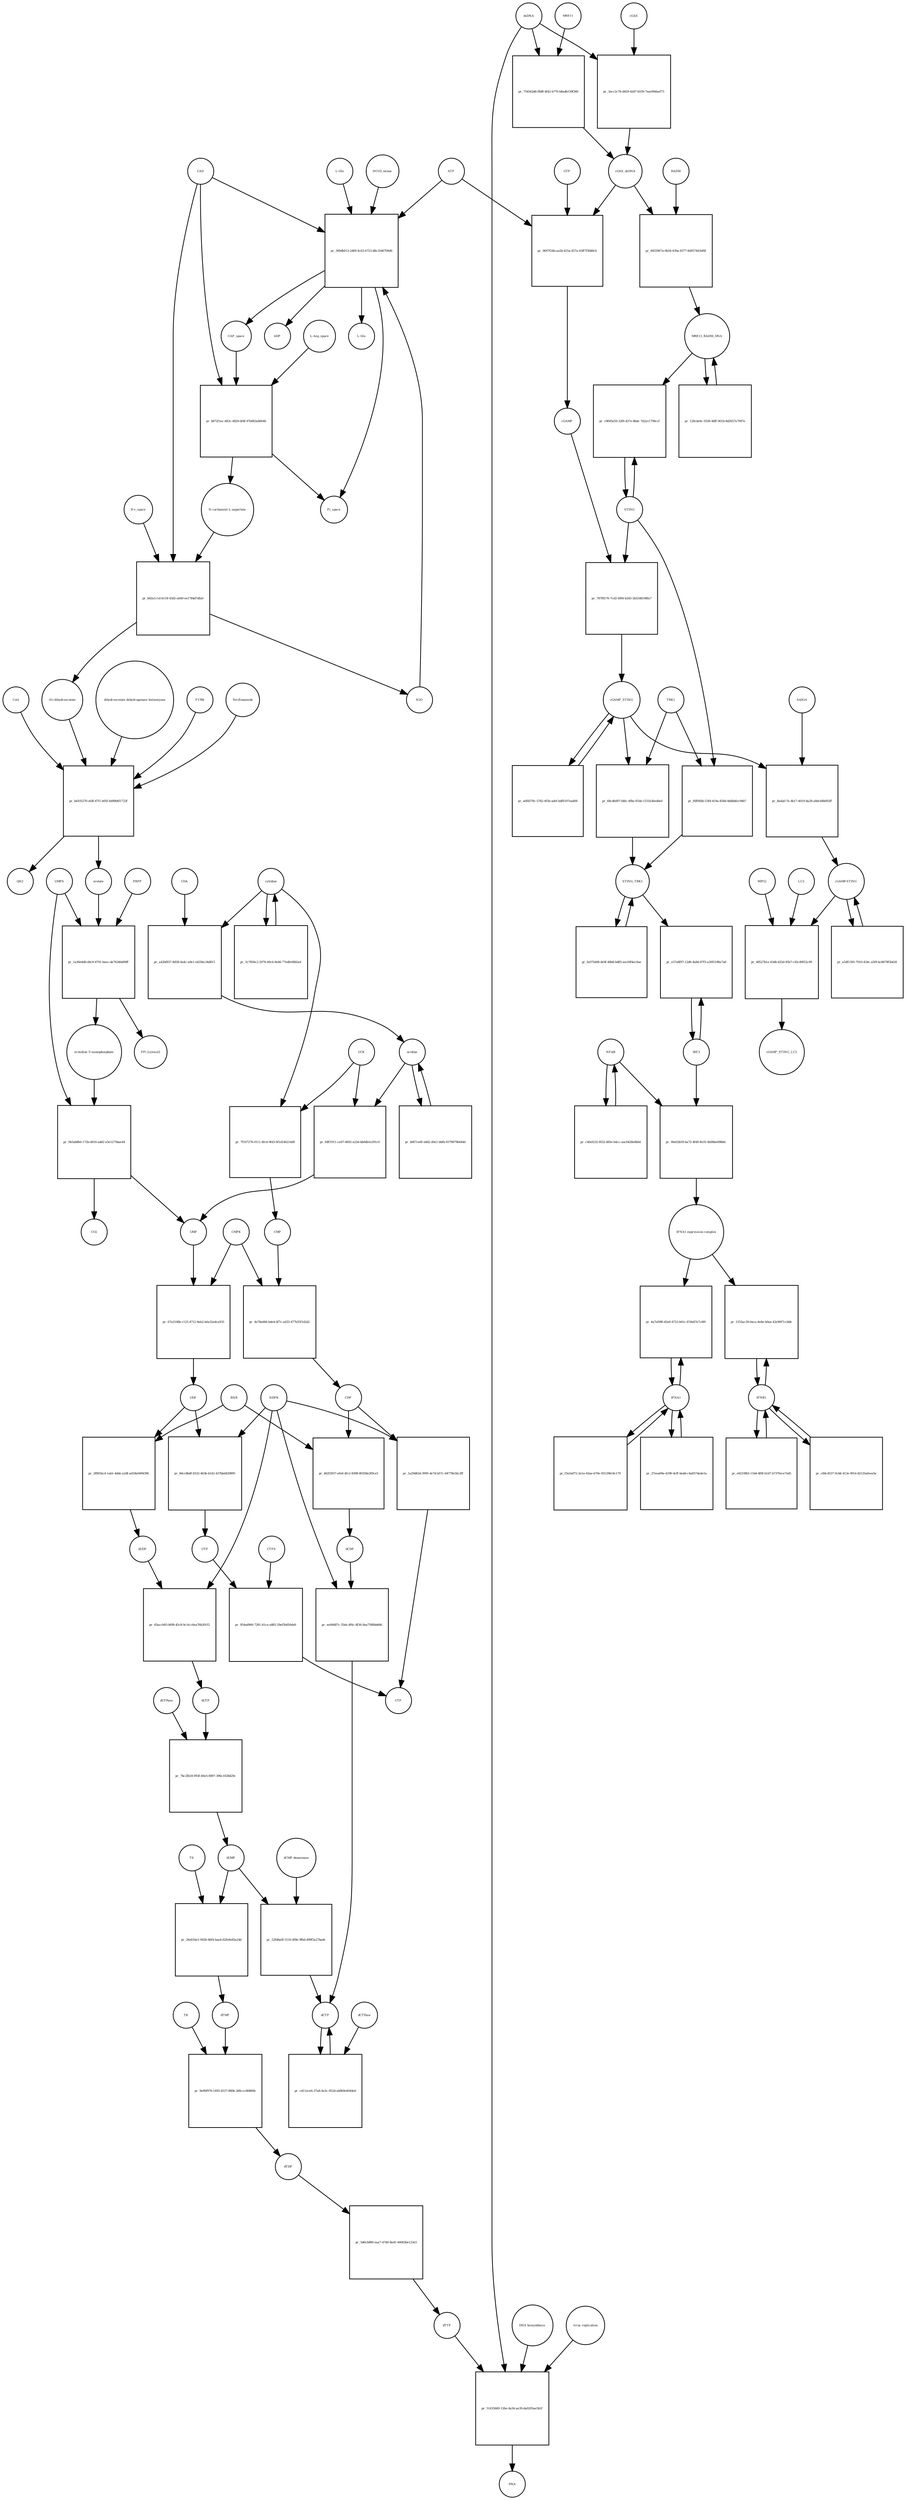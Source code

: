 strict digraph  {
"L-Gln" [annotation="", bipartite=0, cls="simple chemical", fontsize=4, label="L-Gln", shape=circle];
"pr_389db013-2d69-4c63-b723-d8c3346709d6" [annotation="", bipartite=1, cls=process, fontsize=4, label="pr_389db013-2d69-4c63-b723-d8c3346709d6", shape=square];
CAP_space [annotation="", bipartite=0, cls="simple chemical", fontsize=4, label=CAP_space, shape=circle];
CAD [annotation="", bipartite=0, cls=macromolecule, fontsize=4, label=CAD, shape=circle];
HCO3_minus [annotation="", bipartite=0, cls="simple chemical", fontsize=4, label=HCO3_minus, shape=circle];
H2O [annotation="", bipartite=0, cls="simple chemical", fontsize=4, label=H2O, shape=circle];
ATP [annotation="", bipartite=0, cls="simple chemical", fontsize=4, label=ATP, shape=circle];
"L-Glu" [annotation="", bipartite=0, cls="simple chemical", fontsize=4, label="L-Glu", shape=circle];
ADP [annotation="", bipartite=0, cls="simple chemical", fontsize=4, label=ADP, shape=circle];
Pi_space [annotation="", bipartite=0, cls="simple chemical", fontsize=4, label=Pi_space, shape=circle];
cytidine [annotation="", bipartite=0, cls="simple chemical", fontsize=4, label=cytidine, shape=circle];
"pr_a42bf837-8d58-4a4c-a9e1-e635bc34d815" [annotation="", bipartite=1, cls=process, fontsize=4, label="pr_a42bf837-8d58-4a4c-a9e1-e635bc34d815", shape=square];
uridine [annotation="", bipartite=0, cls="simple chemical", fontsize=4, label=uridine, shape=circle];
CDA [annotation="", bipartite=0, cls=macromolecule, fontsize=4, label=CDA, shape=circle];
"pr_fdff1911-ce67-4692-a22d-bb0db1e291c0" [annotation="", bipartite=1, cls=process, fontsize=4, label="pr_fdff1911-ce67-4692-a22d-bb0db1e291c0", shape=square];
UMP [annotation="", bipartite=0, cls="simple chemical", fontsize=4, label=UMP, shape=circle];
UCK [annotation="", bipartite=0, cls=macromolecule, fontsize=4, label=UCK, shape=circle];
"pr_7f167276-0111-4fcd-9fd3-6f1d146214d9" [annotation="", bipartite=1, cls=process, fontsize=4, label="pr_7f167276-0111-4fcd-9fd3-6f1d146214d9", shape=square];
CMP [annotation="", bipartite=0, cls="simple chemical", fontsize=4, label=CMP, shape=circle];
"pr_b067ce6f-a8d2-49a1-bbfb-9379879b444d" [annotation="", bipartite=1, cls=process, fontsize=4, label="pr_b067ce6f-a8d2-49a1-bbfb-9379879b444d", shape=square];
"pr_3c7856c2-2076-40c6-9e46-77edfe08b5a4" [annotation="", bipartite=1, cls=process, fontsize=4, label="pr_3c7856c2-2076-40c6-9e46-77edfe08b5a4", shape=square];
"pr_67e2106b-c125-4712-8eb2-b6a32edca933" [annotation="", bipartite=1, cls=process, fontsize=4, label="pr_67e2106b-c125-4712-8eb2-b6a32edca933", shape=square];
UDP [annotation="", bipartite=0, cls="simple chemical", fontsize=4, label=UDP, shape=circle];
CMPK [annotation="", bipartite=0, cls=macromolecule, fontsize=4, label=CMPK, shape=circle];
"pr_4e78e666-bde4-4f7c-ad33-477b55f1d2d2" [annotation="", bipartite=1, cls=process, fontsize=4, label="pr_4e78e666-bde4-4f7c-ad33-477b55f1d2d2", shape=square];
CDP [annotation="", bipartite=0, cls="simple chemical", fontsize=4, label=CDP, shape=circle];
"pr_9dcc8bdf-8332-463b-b142-437bbd429895" [annotation="", bipartite=1, cls=process, fontsize=4, label="pr_9dcc8bdf-8332-463b-b142-437bbd429895", shape=square];
UTP [annotation="", bipartite=0, cls="simple chemical", fontsize=4, label=UTP, shape=circle];
NDPK [annotation="", bipartite=0, cls=macromolecule, fontsize=4, label=NDPK, shape=circle];
"pr_1a29d62d-3995-4e7d-b57c-64778e56c2ff" [annotation="", bipartite=1, cls=process, fontsize=4, label="pr_1a29d62d-3995-4e7d-b57c-64778e56c2ff", shape=square];
CTP [annotation="", bipartite=0, cls="simple chemical", fontsize=4, label=CTP, shape=circle];
"pr_954ad966-7281-41ca-a883-29ef5b050da9" [annotation="", bipartite=1, cls=process, fontsize=4, label="pr_954ad966-7281-41ca-a883-29ef5b050da9", shape=square];
CTPS [annotation="", bipartite=0, cls=macromolecule, fontsize=4, label=CTPS, shape=circle];
"pr_2f891bc4-1ab1-4dde-a2df-ad18a0494396" [annotation="", bipartite=1, cls=process, fontsize=4, label="pr_2f891bc4-1ab1-4dde-a2df-ad18a0494396", shape=square];
dUDP [annotation="", bipartite=0, cls="simple chemical", fontsize=4, label=dUDP, shape=circle];
RNR [annotation="", bipartite=0, cls=macromolecule, fontsize=4, label=RNR, shape=circle];
"pr_65accb93-bf08-45c8-9c1d-c6ea76b301f2" [annotation="", bipartite=1, cls=process, fontsize=4, label="pr_65accb93-bf08-45c8-9c1d-c6ea76b301f2", shape=square];
dUTP [annotation="", bipartite=0, cls="simple chemical", fontsize=4, label=dUTP, shape=circle];
dCDP [annotation="", bipartite=0, cls="simple chemical", fontsize=4, label=dCDP, shape=circle];
"pr_ae06487c-35da-4f6c-8f36-9aa7580bb666" [annotation="", bipartite=1, cls=process, fontsize=4, label="pr_ae06487c-35da-4f6c-8f36-9aa7580bb666", shape=square];
dCTP [annotation="", bipartite=0, cls="simple chemical", fontsize=4, label=dCTP, shape=circle];
"pr_462f2937-efe6-4fc2-8398-80358e2f9ca5" [annotation="", bipartite=1, cls=process, fontsize=4, label="pr_462f2937-efe6-4fc2-8398-80358e2f9ca5", shape=square];
"pr_7bc2fb18-993f-40e5-8097-396c1828d29c" [annotation="", bipartite=1, cls=process, fontsize=4, label="pr_7bc2fb18-993f-40e5-8097-396c1828d29c", shape=square];
dUMP [annotation="", bipartite=0, cls="simple chemical", fontsize=4, label=dUMP, shape=circle];
dUTPase [annotation="", bipartite=0, cls=macromolecule, fontsize=4, label=dUTPase, shape=circle];
"pr_cd11ece6-37a8-4e3c-952d-ab9b9e4044e6" [annotation="", bipartite=1, cls=process, fontsize=4, label="pr_cd11ece6-37a8-4e3c-952d-ab9b9e4044e6", shape=square];
dCTPase [annotation="", bipartite=0, cls=macromolecule, fontsize=4, label=dCTPase, shape=circle];
"pr_52fd6a0f-5116-4f8e-9fbd-d99f2a27bade" [annotation="", bipartite=1, cls=process, fontsize=4, label="pr_52fd6a0f-5116-4f8e-9fbd-d99f2a27bade", shape=square];
"dCMP deaminase" [annotation="", bipartite=0, cls=macromolecule, fontsize=4, label="dCMP deaminase", shape=circle];
"pr_26e616e1-002b-46f4-baa4-d2fe8e83a24d" [annotation="", bipartite=1, cls=process, fontsize=4, label="pr_26e616e1-002b-46f4-baa4-d2fe8e83a24d", shape=square];
dTMP [annotation="", bipartite=0, cls="simple chemical", fontsize=4, label=dTMP, shape=circle];
TS [annotation="", bipartite=0, cls=macromolecule, fontsize=4, label=TS, shape=circle];
"pr_9e90f976-1493-4537-880b-266ccc86880b" [annotation="", bipartite=1, cls=process, fontsize=4, label="pr_9e90f976-1493-4537-880b-266ccc86880b", shape=square];
dTDP [annotation="", bipartite=0, cls="simple chemical", fontsize=4, label=dTDP, shape=circle];
TK [annotation="", bipartite=0, cls=macromolecule, fontsize=4, label=TK, shape=circle];
"pr_5d6cb880-eaa7-47d0-8ed1-44065be123e5" [annotation="", bipartite=1, cls=process, fontsize=4, label="pr_5d6cb880-eaa7-47d0-8ed1-44065be123e5", shape=square];
dTTP [annotation="", bipartite=0, cls="simple chemical", fontsize=4, label=dTTP, shape=circle];
dsDNA [annotation="", bipartite=0, cls="simple chemical", fontsize=4, label=dsDNA, shape=circle];
"pr_3ecc2c76-d459-42d7-b559-7eae90daef73" [annotation="", bipartite=1, cls=process, fontsize=4, label="pr_3ecc2c76-d459-42d7-b559-7eae90daef73", shape=square];
cGAS [annotation="", bipartite=0, cls=macromolecule, fontsize=4, label=cGAS, shape=circle];
cGAS_dsDNA [annotation="", bipartite=0, cls=complex, fontsize=4, label=cGAS_dsDNA, shape=circle];
"pr_0697f24b-aa2b-425a-857a-43ff7f3680cb" [annotation="", bipartite=1, cls=process, fontsize=4, label="pr_0697f24b-aa2b-425a-857a-43ff7f3680cb", shape=square];
GTP [annotation="", bipartite=0, cls="simple chemical", fontsize=4, label=GTP, shape=circle];
cGAMP [annotation="", bipartite=0, cls="simple chemical", fontsize=4, label=cGAMP, shape=circle];
"pr_787f8176-7cd2-49f4-b245-2b3248198fa7" [annotation="", bipartite=1, cls=process, fontsize=4, label="pr_787f8176-7cd2-49f4-b245-2b3248198fa7", shape=square];
STING [annotation="", bipartite=0, cls="macromolecule multimer", fontsize=4, label=STING, shape=circle];
cGAMP_STING [annotation="", bipartite=0, cls=complex, fontsize=4, label=cGAMP_STING, shape=circle];
TBK1 [annotation="", bipartite=0, cls=macromolecule, fontsize=4, label=TBK1, shape=circle];
"pr_68cd6d97-fd6c-4f8e-81bb-1531b36ed6e0" [annotation="", bipartite=1, cls=process, fontsize=4, label="pr_68cd6d97-fd6c-4f8e-81bb-1531b36ed6e0", shape=square];
STING_TBK1 [annotation="", bipartite=0, cls=complex, fontsize=4, label=STING_TBK1, shape=circle];
"pr_a0f8378c-5782-4f5b-adef-bdf6197ead08" [annotation="", bipartite=1, cls=process, fontsize=4, label="pr_a0f8378c-5782-4f5b-adef-bdf6197ead08", shape=square];
"pr_fa075d48-de9f-48b8-bd85-aecfdf4ec0ae" [annotation="", bipartite=1, cls=process, fontsize=4, label="pr_fa075d48-de9f-48b8-bd85-aecfdf4ec0ae", shape=square];
"NF-kB" [annotation="", bipartite=0, cls=complex, fontsize=4, label="NF-kB", shape=circle];
"pr_c4fa0232-f632-485e-b4cc-aac6428e8b0d" [annotation="", bipartite=1, cls=process, fontsize=4, label="pr_c4fa0232-f632-485e-b4cc-aac6428e8b0d", shape=square];
IFNA1 [annotation="", bipartite=0, cls="nucleic acid feature", fontsize=4, label=IFNA1, shape=circle];
"pr_27eea69e-4196-4cff-bedd-c4a0574a4e1a" [annotation="", bipartite=1, cls=process, fontsize=4, label="pr_27eea69e-4196-4cff-bedd-c4a0574a4e1a", shape=square];
IFNB1 [annotation="", bipartite=0, cls="nucleic acid feature", fontsize=4, label=IFNB1, shape=circle];
"pr_c84c4537-0cb6-413e-9f1d-d2125afeea5e" [annotation="", bipartite=1, cls=process, fontsize=4, label="pr_c84c4537-0cb6-413e-9f1d-d2125afeea5e", shape=square];
"pr_f3a5a072-2e1a-43ae-b70e-931290c8c170" [annotation="", bipartite=1, cls=process, fontsize=4, label="pr_f3a5a072-2e1a-43ae-b70e-931290c8c170", shape=square];
"pr_e6210fb5-11b4-4f6f-b1d7-b737fece7ed5" [annotation="", bipartite=1, cls=process, fontsize=4, label="pr_e6210fb5-11b4-4f6f-b1d7-b737fece7ed5", shape=square];
"pr_1555ac39-0aca-4e8e-b0ae-42e90f7ccbbb" [annotation="", bipartite=1, cls=process, fontsize=4, label="pr_1555ac39-0aca-4e8e-b0ae-42e90f7ccbbb", shape=square];
"IFNA1 expression complex" [annotation="", bipartite=0, cls=complex, fontsize=4, label="IFNA1 expression complex", shape=circle];
"cGAMP-STING" [annotation="", bipartite=0, cls=complex, fontsize=4, label="cGAMP-STING", shape=circle];
"pr_a5df1305-7910-434c-a5f9-bc8679f5b626" [annotation="", bipartite=1, cls=process, fontsize=4, label="pr_a5df1305-7910-434c-a5f9-bc8679f5b626", shape=square];
"pr_754562d6-f8d8-4f42-b770-b8adb159f360" [annotation="", bipartite=1, cls=process, fontsize=4, label="pr_754562d6-f8d8-4f42-b770-b8adb159f360", shape=square];
MRE11 [annotation="", bipartite=0, cls="macromolecule multimer", fontsize=4, label=MRE11, shape=circle];
RAD50 [annotation="", bipartite=0, cls="macromolecule multimer", fontsize=4, label=RAD50, shape=circle];
"pr_8455967a-0b34-439a-8377-8d957441bf6f" [annotation="", bipartite=1, cls=process, fontsize=4, label="pr_8455967a-0b34-439a-8377-8d957441bf6f", shape=square];
MRE11_RAD50_DNA [annotation="", bipartite=0, cls=complex, fontsize=4, label=MRE11_RAD50_DNA, shape=circle];
IRF3 [annotation="", bipartite=0, cls="macromolecule multimer", fontsize=4, label=IRF3, shape=circle];
"pr_e57a8f97-12d6-4a8d-87f3-a30f5198a7a8" [annotation="", bipartite=1, cls=process, fontsize=4, label="pr_e57a8f97-12d6-4a8d-87f3-a30f5198a7a8", shape=square];
"pr_8adafc7e-4b17-4019-8a28-a8dcb8b092ff" [annotation="", bipartite=1, cls=process, fontsize=4, label="pr_8adafc7e-4b17-4019-8a28-a8dcb8b092ff", shape=square];
SAR1A [annotation="", bipartite=0, cls=macromolecule, fontsize=4, label=SAR1A, shape=circle];
"pr_48527b1a-43db-425d-95b7-c92c80f52c99" [annotation="", bipartite=1, cls=process, fontsize=4, label="pr_48527b1a-43db-425d-95b7-c92c80f52c99", shape=square];
LC3 [annotation="", bipartite=0, cls=macromolecule, fontsize=4, label=LC3, shape=circle];
cGAMP_STING_LC3 [annotation="", bipartite=0, cls=complex, fontsize=4, label=cGAMP_STING_LC3, shape=circle];
WIPI2 [annotation="", bipartite=0, cls=macromolecule, fontsize=4, label=WIPI2, shape=circle];
"pr_c9695e59-32f6-437e-8bdc-7d2a11798ccf" [annotation="", bipartite=1, cls=process, fontsize=4, label="pr_c9695e59-32f6-437e-8bdc-7d2a11798ccf", shape=square];
"pr_f6ff6fdb-53f4-419a-858d-8ddbbfec94b7" [annotation="", bipartite=1, cls=process, fontsize=4, label="pr_f6ff6fdb-53f4-419a-858d-8ddbbfec94b7", shape=square];
"pr_128cde9c-9336-48ff-901b-8d2657a7997e" [annotation="", bipartite=1, cls=process, fontsize=4, label="pr_128cde9c-9336-48ff-901b-8d2657a7997e", shape=square];
"pr_b872f1ec-483c-4829-bf4f-97b683a9d04b" [annotation="", bipartite=1, cls=process, fontsize=4, label="pr_b872f1ec-483c-4829-bf4f-97b683a9d04b", shape=square];
"N-carbamoyl-L-aspartate" [annotation="", bipartite=0, cls="simple chemical", fontsize=4, label="N-carbamoyl-L-aspartate", shape=circle];
"L-Asp_space" [annotation="", bipartite=0, cls="simple chemical", fontsize=4, label="L-Asp_space", shape=circle];
"pr_b62a1c1d-b118-43d2-a640-ee1784d7dfa0" [annotation="", bipartite=1, cls=process, fontsize=4, label="pr_b62a1c1d-b118-43d2-a640-ee1784d7dfa0", shape=square];
"(S)-dihydroorotate" [annotation="", bipartite=0, cls="simple chemical", fontsize=4, label="(S)-dihydroorotate", shape=circle];
"H+_space" [annotation="", bipartite=0, cls="simple chemical", fontsize=4, label="H+_space", shape=circle];
"pr_bd105270-efdf-47f1-b05f-6d99b6f1723f" [annotation="", bipartite=1, cls=process, fontsize=4, label="pr_bd105270-efdf-47f1-b05f-6d99b6f1723f", shape=square];
orotate [annotation="", bipartite=0, cls="simple chemical", fontsize=4, label=orotate, shape=circle];
"dihydroorotate dehydrogenase holoenzyme" [annotation="", bipartite=0, cls="simple chemical", fontsize=4, label="dihydroorotate dehydrogenase holoenzyme", shape=circle];
P1788 [annotation="", bipartite=0, cls="simple chemical", fontsize=4, label=P1788, shape=circle];
Teriflunomide [annotation="", bipartite=0, cls="simple chemical", fontsize=4, label=Teriflunomide, shape=circle];
CoQ [annotation="", bipartite=0, cls="simple chemical", fontsize=4, label=CoQ, shape=circle];
QH2 [annotation="", bipartite=0, cls="simple chemical", fontsize=4, label=QH2, shape=circle];
"pr_1a36e4d6-d4c9-4791-beec-de76246d09ff" [annotation="", bipartite=1, cls=process, fontsize=4, label="pr_1a36e4d6-d4c9-4791-beec-de76246d09ff", shape=square];
"orotidine 5'-monophosphate" [annotation="", bipartite=0, cls="simple chemical", fontsize=4, label="orotidine 5'-monophosphate", shape=circle];
UMPS [annotation="", bipartite=0, cls="macromolecule multimer", fontsize=4, label=UMPS, shape=circle];
PRPP [annotation="", bipartite=0, cls="simple chemical", fontsize=4, label=PRPP, shape=circle];
"PPi [cytosol]" [annotation="", bipartite=0, cls="simple chemical", fontsize=4, label="PPi [cytosol]", shape=circle];
"pr_0b5ab8b0-172b-4816-add2-a5e1275bae44" [annotation="", bipartite=1, cls=process, fontsize=4, label="pr_0b5ab8b0-172b-4816-add2-a5e1275bae44", shape=square];
CO2 [annotation="", bipartite=0, cls="simple chemical", fontsize=4, label=CO2, shape=circle];
"pr_51435649-126e-4a34-ae39-da0205ae5b1f" [annotation="", bipartite=1, cls=process, fontsize=4, label="pr_51435649-126e-4a34-ae39-da0205ae5b1f", shape=square];
DNA [annotation="", bipartite=0, cls="nucleic acid feature", fontsize=4, label=DNA, shape=circle];
"DNA biosynthesis" [annotation="urn_miriam_obo.go_GO%3A0071897", bipartite=0, cls=phenotype, fontsize=4, label="DNA biosynthesis", shape=circle];
"virus replication" [annotation="", bipartite=0, cls=phenotype, fontsize=4, label="virus replication", shape=circle];
"pr_4a7ef98f-d5e0-4723-b01c-87da87e7c6f6" [annotation="", bipartite=1, cls=process, fontsize=4, label="pr_4a7ef98f-d5e0-4723-b01c-87da87e7c6f6", shape=square];
"pr_00a02b59-ba72-4f49-8e35-4b96be008bfc" [annotation="", bipartite=1, cls=process, fontsize=4, label="pr_00a02b59-ba72-4f49-8e35-4b96be008bfc", shape=square];
"L-Gln" -> "pr_389db013-2d69-4c63-b723-d8c3346709d6"  [annotation="", interaction_type=consumption];
"pr_389db013-2d69-4c63-b723-d8c3346709d6" -> CAP_space  [annotation="", interaction_type=production];
"pr_389db013-2d69-4c63-b723-d8c3346709d6" -> "L-Glu"  [annotation="", interaction_type=production];
"pr_389db013-2d69-4c63-b723-d8c3346709d6" -> ADP  [annotation="", interaction_type=production];
"pr_389db013-2d69-4c63-b723-d8c3346709d6" -> Pi_space  [annotation="", interaction_type=production];
CAP_space -> "pr_b872f1ec-483c-4829-bf4f-97b683a9d04b"  [annotation="", interaction_type=consumption];
CAD -> "pr_389db013-2d69-4c63-b723-d8c3346709d6"  [annotation=urn_miriam_reactome_REACT_1698, interaction_type=catalysis];
CAD -> "pr_b872f1ec-483c-4829-bf4f-97b683a9d04b"  [annotation=urn_miriam_reactome_REACT_1698, interaction_type=catalysis];
CAD -> "pr_b62a1c1d-b118-43d2-a640-ee1784d7dfa0"  [annotation=urn_miriam_reactome_REACT_1698, interaction_type=catalysis];
HCO3_minus -> "pr_389db013-2d69-4c63-b723-d8c3346709d6"  [annotation="", interaction_type=consumption];
H2O -> "pr_389db013-2d69-4c63-b723-d8c3346709d6"  [annotation="", interaction_type=consumption];
ATP -> "pr_389db013-2d69-4c63-b723-d8c3346709d6"  [annotation="", interaction_type=consumption];
ATP -> "pr_0697f24b-aa2b-425a-857a-43ff7f3680cb"  [annotation="", interaction_type=consumption];
cytidine -> "pr_a42bf837-8d58-4a4c-a9e1-e635bc34d815"  [annotation="", interaction_type=consumption];
cytidine -> "pr_7f167276-0111-4fcd-9fd3-6f1d146214d9"  [annotation="", interaction_type=consumption];
cytidine -> "pr_3c7856c2-2076-40c6-9e46-77edfe08b5a4"  [annotation="", interaction_type=consumption];
"pr_a42bf837-8d58-4a4c-a9e1-e635bc34d815" -> uridine  [annotation="", interaction_type=production];
uridine -> "pr_fdff1911-ce67-4692-a22d-bb0db1e291c0"  [annotation="", interaction_type=consumption];
uridine -> "pr_b067ce6f-a8d2-49a1-bbfb-9379879b444d"  [annotation="", interaction_type=consumption];
CDA -> "pr_a42bf837-8d58-4a4c-a9e1-e635bc34d815"  [annotation="", interaction_type=catalysis];
"pr_fdff1911-ce67-4692-a22d-bb0db1e291c0" -> UMP  [annotation="", interaction_type=production];
UMP -> "pr_67e2106b-c125-4712-8eb2-b6a32edca933"  [annotation="", interaction_type=consumption];
UCK -> "pr_fdff1911-ce67-4692-a22d-bb0db1e291c0"  [annotation="", interaction_type=catalysis];
UCK -> "pr_7f167276-0111-4fcd-9fd3-6f1d146214d9"  [annotation="", interaction_type=catalysis];
"pr_7f167276-0111-4fcd-9fd3-6f1d146214d9" -> CMP  [annotation="", interaction_type=production];
CMP -> "pr_4e78e666-bde4-4f7c-ad33-477b55f1d2d2"  [annotation="", interaction_type=consumption];
"pr_b067ce6f-a8d2-49a1-bbfb-9379879b444d" -> uridine  [annotation="", interaction_type=production];
"pr_3c7856c2-2076-40c6-9e46-77edfe08b5a4" -> cytidine  [annotation="", interaction_type=production];
"pr_67e2106b-c125-4712-8eb2-b6a32edca933" -> UDP  [annotation="", interaction_type=production];
UDP -> "pr_9dcc8bdf-8332-463b-b142-437bbd429895"  [annotation="", interaction_type=consumption];
UDP -> "pr_2f891bc4-1ab1-4dde-a2df-ad18a0494396"  [annotation="", interaction_type=consumption];
CMPK -> "pr_67e2106b-c125-4712-8eb2-b6a32edca933"  [annotation="", interaction_type=catalysis];
CMPK -> "pr_4e78e666-bde4-4f7c-ad33-477b55f1d2d2"  [annotation="", interaction_type=catalysis];
"pr_4e78e666-bde4-4f7c-ad33-477b55f1d2d2" -> CDP  [annotation="", interaction_type=production];
CDP -> "pr_1a29d62d-3995-4e7d-b57c-64778e56c2ff"  [annotation="", interaction_type=consumption];
CDP -> "pr_462f2937-efe6-4fc2-8398-80358e2f9ca5"  [annotation="", interaction_type=consumption];
"pr_9dcc8bdf-8332-463b-b142-437bbd429895" -> UTP  [annotation="", interaction_type=production];
UTP -> "pr_954ad966-7281-41ca-a883-29ef5b050da9"  [annotation="", interaction_type=consumption];
NDPK -> "pr_9dcc8bdf-8332-463b-b142-437bbd429895"  [annotation="", interaction_type=catalysis];
NDPK -> "pr_1a29d62d-3995-4e7d-b57c-64778e56c2ff"  [annotation="", interaction_type=catalysis];
NDPK -> "pr_65accb93-bf08-45c8-9c1d-c6ea76b301f2"  [annotation="", interaction_type=catalysis];
NDPK -> "pr_ae06487c-35da-4f6c-8f36-9aa7580bb666"  [annotation="", interaction_type=catalysis];
"pr_1a29d62d-3995-4e7d-b57c-64778e56c2ff" -> CTP  [annotation="", interaction_type=production];
"pr_954ad966-7281-41ca-a883-29ef5b050da9" -> CTP  [annotation="", interaction_type=production];
CTPS -> "pr_954ad966-7281-41ca-a883-29ef5b050da9"  [annotation="", interaction_type=catalysis];
"pr_2f891bc4-1ab1-4dde-a2df-ad18a0494396" -> dUDP  [annotation="", interaction_type=production];
dUDP -> "pr_65accb93-bf08-45c8-9c1d-c6ea76b301f2"  [annotation="", interaction_type=consumption];
RNR -> "pr_2f891bc4-1ab1-4dde-a2df-ad18a0494396"  [annotation="", interaction_type=catalysis];
RNR -> "pr_462f2937-efe6-4fc2-8398-80358e2f9ca5"  [annotation="", interaction_type=catalysis];
"pr_65accb93-bf08-45c8-9c1d-c6ea76b301f2" -> dUTP  [annotation="", interaction_type=production];
dUTP -> "pr_7bc2fb18-993f-40e5-8097-396c1828d29c"  [annotation="", interaction_type=consumption];
dCDP -> "pr_ae06487c-35da-4f6c-8f36-9aa7580bb666"  [annotation="", interaction_type=consumption];
"pr_ae06487c-35da-4f6c-8f36-9aa7580bb666" -> dCTP  [annotation="", interaction_type=production];
dCTP -> "pr_cd11ece6-37a8-4e3c-952d-ab9b9e4044e6"  [annotation="", interaction_type=consumption];
"pr_462f2937-efe6-4fc2-8398-80358e2f9ca5" -> dCDP  [annotation="", interaction_type=production];
"pr_7bc2fb18-993f-40e5-8097-396c1828d29c" -> dUMP  [annotation="", interaction_type=production];
dUMP -> "pr_52fd6a0f-5116-4f8e-9fbd-d99f2a27bade"  [annotation="", interaction_type=consumption];
dUMP -> "pr_26e616e1-002b-46f4-baa4-d2fe8e83a24d"  [annotation="", interaction_type=consumption];
dUTPase -> "pr_7bc2fb18-993f-40e5-8097-396c1828d29c"  [annotation="", interaction_type=catalysis];
"pr_cd11ece6-37a8-4e3c-952d-ab9b9e4044e6" -> dCTP  [annotation="", interaction_type=production];
dCTPase -> "pr_cd11ece6-37a8-4e3c-952d-ab9b9e4044e6"  [annotation="", interaction_type=catalysis];
"pr_52fd6a0f-5116-4f8e-9fbd-d99f2a27bade" -> dCTP  [annotation="", interaction_type=production];
"dCMP deaminase" -> "pr_52fd6a0f-5116-4f8e-9fbd-d99f2a27bade"  [annotation="", interaction_type=catalysis];
"pr_26e616e1-002b-46f4-baa4-d2fe8e83a24d" -> dTMP  [annotation="", interaction_type=production];
dTMP -> "pr_9e90f976-1493-4537-880b-266ccc86880b"  [annotation="", interaction_type=consumption];
TS -> "pr_26e616e1-002b-46f4-baa4-d2fe8e83a24d"  [annotation="", interaction_type=catalysis];
"pr_9e90f976-1493-4537-880b-266ccc86880b" -> dTDP  [annotation="", interaction_type=production];
dTDP -> "pr_5d6cb880-eaa7-47d0-8ed1-44065be123e5"  [annotation="", interaction_type=consumption];
TK -> "pr_9e90f976-1493-4537-880b-266ccc86880b"  [annotation="", interaction_type=catalysis];
"pr_5d6cb880-eaa7-47d0-8ed1-44065be123e5" -> dTTP  [annotation="", interaction_type=production];
dTTP -> "pr_51435649-126e-4a34-ae39-da0205ae5b1f"  [annotation="", interaction_type=consumption];
dsDNA -> "pr_3ecc2c76-d459-42d7-b559-7eae90daef73"  [annotation="", interaction_type=consumption];
dsDNA -> "pr_754562d6-f8d8-4f42-b770-b8adb159f360"  [annotation="", interaction_type=consumption];
dsDNA -> "pr_51435649-126e-4a34-ae39-da0205ae5b1f"  [annotation="", interaction_type=consumption];
"pr_3ecc2c76-d459-42d7-b559-7eae90daef73" -> cGAS_dsDNA  [annotation="", interaction_type=production];
cGAS -> "pr_3ecc2c76-d459-42d7-b559-7eae90daef73"  [annotation="", interaction_type=consumption];
cGAS_dsDNA -> "pr_0697f24b-aa2b-425a-857a-43ff7f3680cb"  [annotation="", interaction_type=catalysis];
cGAS_dsDNA -> "pr_8455967a-0b34-439a-8377-8d957441bf6f"  [annotation="", interaction_type=consumption];
"pr_0697f24b-aa2b-425a-857a-43ff7f3680cb" -> cGAMP  [annotation="", interaction_type=production];
GTP -> "pr_0697f24b-aa2b-425a-857a-43ff7f3680cb"  [annotation="", interaction_type=consumption];
cGAMP -> "pr_787f8176-7cd2-49f4-b245-2b3248198fa7"  [annotation="", interaction_type=consumption];
"pr_787f8176-7cd2-49f4-b245-2b3248198fa7" -> cGAMP_STING  [annotation="", interaction_type=production];
STING -> "pr_787f8176-7cd2-49f4-b245-2b3248198fa7"  [annotation="", interaction_type=consumption];
STING -> "pr_c9695e59-32f6-437e-8bdc-7d2a11798ccf"  [annotation="", interaction_type=consumption];
STING -> "pr_f6ff6fdb-53f4-419a-858d-8ddbbfec94b7"  [annotation="", interaction_type=consumption];
cGAMP_STING -> "pr_68cd6d97-fd6c-4f8e-81bb-1531b36ed6e0"  [annotation="", interaction_type=consumption];
cGAMP_STING -> "pr_a0f8378c-5782-4f5b-adef-bdf6197ead08"  [annotation="", interaction_type=consumption];
cGAMP_STING -> "pr_8adafc7e-4b17-4019-8a28-a8dcb8b092ff"  [annotation="", interaction_type=consumption];
TBK1 -> "pr_68cd6d97-fd6c-4f8e-81bb-1531b36ed6e0"  [annotation="", interaction_type=consumption];
TBK1 -> "pr_f6ff6fdb-53f4-419a-858d-8ddbbfec94b7"  [annotation="", interaction_type=consumption];
"pr_68cd6d97-fd6c-4f8e-81bb-1531b36ed6e0" -> STING_TBK1  [annotation="", interaction_type=production];
STING_TBK1 -> "pr_fa075d48-de9f-48b8-bd85-aecfdf4ec0ae"  [annotation="", interaction_type=consumption];
STING_TBK1 -> "pr_e57a8f97-12d6-4a8d-87f3-a30f5198a7a8"  [annotation="", interaction_type=catalysis];
"pr_a0f8378c-5782-4f5b-adef-bdf6197ead08" -> cGAMP_STING  [annotation="", interaction_type=production];
"pr_fa075d48-de9f-48b8-bd85-aecfdf4ec0ae" -> STING_TBK1  [annotation="", interaction_type=production];
"NF-kB" -> "pr_c4fa0232-f632-485e-b4cc-aac6428e8b0d"  [annotation="", interaction_type=consumption];
"NF-kB" -> "pr_00a02b59-ba72-4f49-8e35-4b96be008bfc"  [annotation="", interaction_type=consumption];
"pr_c4fa0232-f632-485e-b4cc-aac6428e8b0d" -> "NF-kB"  [annotation="", interaction_type=production];
IFNA1 -> "pr_27eea69e-4196-4cff-bedd-c4a0574a4e1a"  [annotation="", interaction_type=consumption];
IFNA1 -> "pr_f3a5a072-2e1a-43ae-b70e-931290c8c170"  [annotation="", interaction_type=consumption];
IFNA1 -> "pr_4a7ef98f-d5e0-4723-b01c-87da87e7c6f6"  [annotation="", interaction_type=consumption];
"pr_27eea69e-4196-4cff-bedd-c4a0574a4e1a" -> IFNA1  [annotation="", interaction_type=production];
IFNB1 -> "pr_c84c4537-0cb6-413e-9f1d-d2125afeea5e"  [annotation="", interaction_type=consumption];
IFNB1 -> "pr_e6210fb5-11b4-4f6f-b1d7-b737fece7ed5"  [annotation="", interaction_type=consumption];
IFNB1 -> "pr_1555ac39-0aca-4e8e-b0ae-42e90f7ccbbb"  [annotation="", interaction_type=consumption];
"pr_c84c4537-0cb6-413e-9f1d-d2125afeea5e" -> IFNB1  [annotation="", interaction_type=production];
"pr_f3a5a072-2e1a-43ae-b70e-931290c8c170" -> IFNA1  [annotation="", interaction_type=production];
"pr_e6210fb5-11b4-4f6f-b1d7-b737fece7ed5" -> IFNB1  [annotation="", interaction_type=production];
"pr_1555ac39-0aca-4e8e-b0ae-42e90f7ccbbb" -> IFNB1  [annotation="", interaction_type=production];
"IFNA1 expression complex" -> "pr_1555ac39-0aca-4e8e-b0ae-42e90f7ccbbb"  [annotation="", interaction_type=stimulation];
"IFNA1 expression complex" -> "pr_4a7ef98f-d5e0-4723-b01c-87da87e7c6f6"  [annotation="", interaction_type=stimulation];
"cGAMP-STING" -> "pr_a5df1305-7910-434c-a5f9-bc8679f5b626"  [annotation="", interaction_type=consumption];
"cGAMP-STING" -> "pr_48527b1a-43db-425d-95b7-c92c80f52c99"  [annotation="", interaction_type=consumption];
"pr_a5df1305-7910-434c-a5f9-bc8679f5b626" -> "cGAMP-STING"  [annotation="", interaction_type=production];
"pr_754562d6-f8d8-4f42-b770-b8adb159f360" -> cGAS_dsDNA  [annotation="", interaction_type=production];
MRE11 -> "pr_754562d6-f8d8-4f42-b770-b8adb159f360"  [annotation="", interaction_type=consumption];
RAD50 -> "pr_8455967a-0b34-439a-8377-8d957441bf6f"  [annotation="", interaction_type=consumption];
"pr_8455967a-0b34-439a-8377-8d957441bf6f" -> MRE11_RAD50_DNA  [annotation="", interaction_type=production];
MRE11_RAD50_DNA -> "pr_c9695e59-32f6-437e-8bdc-7d2a11798ccf"  [annotation="", interaction_type=catalysis];
MRE11_RAD50_DNA -> "pr_128cde9c-9336-48ff-901b-8d2657a7997e"  [annotation="", interaction_type=consumption];
IRF3 -> "pr_e57a8f97-12d6-4a8d-87f3-a30f5198a7a8"  [annotation="", interaction_type=consumption];
IRF3 -> "pr_00a02b59-ba72-4f49-8e35-4b96be008bfc"  [annotation="", interaction_type=consumption];
"pr_e57a8f97-12d6-4a8d-87f3-a30f5198a7a8" -> IRF3  [annotation="", interaction_type=production];
"pr_8adafc7e-4b17-4019-8a28-a8dcb8b092ff" -> "cGAMP-STING"  [annotation="", interaction_type=production];
SAR1A -> "pr_8adafc7e-4b17-4019-8a28-a8dcb8b092ff"  [annotation="", interaction_type=catalysis];
"pr_48527b1a-43db-425d-95b7-c92c80f52c99" -> cGAMP_STING_LC3  [annotation="", interaction_type=production];
LC3 -> "pr_48527b1a-43db-425d-95b7-c92c80f52c99"  [annotation="", interaction_type=consumption];
WIPI2 -> "pr_48527b1a-43db-425d-95b7-c92c80f52c99"  [annotation="", interaction_type=catalysis];
"pr_c9695e59-32f6-437e-8bdc-7d2a11798ccf" -> STING  [annotation="", interaction_type=production];
"pr_f6ff6fdb-53f4-419a-858d-8ddbbfec94b7" -> STING_TBK1  [annotation="", interaction_type=production];
"pr_128cde9c-9336-48ff-901b-8d2657a7997e" -> MRE11_RAD50_DNA  [annotation="", interaction_type=production];
"pr_b872f1ec-483c-4829-bf4f-97b683a9d04b" -> "N-carbamoyl-L-aspartate"  [annotation="", interaction_type=production];
"pr_b872f1ec-483c-4829-bf4f-97b683a9d04b" -> Pi_space  [annotation="", interaction_type=production];
"N-carbamoyl-L-aspartate" -> "pr_b62a1c1d-b118-43d2-a640-ee1784d7dfa0"  [annotation="", interaction_type=consumption];
"L-Asp_space" -> "pr_b872f1ec-483c-4829-bf4f-97b683a9d04b"  [annotation="", interaction_type=consumption];
"pr_b62a1c1d-b118-43d2-a640-ee1784d7dfa0" -> "(S)-dihydroorotate"  [annotation="", interaction_type=production];
"pr_b62a1c1d-b118-43d2-a640-ee1784d7dfa0" -> H2O  [annotation="", interaction_type=production];
"(S)-dihydroorotate" -> "pr_bd105270-efdf-47f1-b05f-6d99b6f1723f"  [annotation="", interaction_type=consumption];
"H+_space" -> "pr_b62a1c1d-b118-43d2-a640-ee1784d7dfa0"  [annotation="", interaction_type=consumption];
"pr_bd105270-efdf-47f1-b05f-6d99b6f1723f" -> orotate  [annotation="", interaction_type=production];
"pr_bd105270-efdf-47f1-b05f-6d99b6f1723f" -> QH2  [annotation="", interaction_type=production];
orotate -> "pr_1a36e4d6-d4c9-4791-beec-de76246d09ff"  [annotation="", interaction_type=consumption];
"dihydroorotate dehydrogenase holoenzyme" -> "pr_bd105270-efdf-47f1-b05f-6d99b6f1723f"  [annotation=urn_miriam_reactome_REACT_1698, interaction_type=catalysis];
P1788 -> "pr_bd105270-efdf-47f1-b05f-6d99b6f1723f"  [annotation=urn_miriam_reactome_REACT_1698, interaction_type=inhibition];
Teriflunomide -> "pr_bd105270-efdf-47f1-b05f-6d99b6f1723f"  [annotation=urn_miriam_reactome_REACT_1698, interaction_type=inhibition];
CoQ -> "pr_bd105270-efdf-47f1-b05f-6d99b6f1723f"  [annotation="", interaction_type=consumption];
"pr_1a36e4d6-d4c9-4791-beec-de76246d09ff" -> "orotidine 5'-monophosphate"  [annotation="", interaction_type=production];
"pr_1a36e4d6-d4c9-4791-beec-de76246d09ff" -> "PPi [cytosol]"  [annotation="", interaction_type=production];
"orotidine 5'-monophosphate" -> "pr_0b5ab8b0-172b-4816-add2-a5e1275bae44"  [annotation="", interaction_type=consumption];
UMPS -> "pr_1a36e4d6-d4c9-4791-beec-de76246d09ff"  [annotation=urn_miriam_reactome_REACT_1698, interaction_type=catalysis];
UMPS -> "pr_0b5ab8b0-172b-4816-add2-a5e1275bae44"  [annotation=urn_miriam_reactome_REACT_1698, interaction_type=catalysis];
PRPP -> "pr_1a36e4d6-d4c9-4791-beec-de76246d09ff"  [annotation="", interaction_type=consumption];
"pr_0b5ab8b0-172b-4816-add2-a5e1275bae44" -> UMP  [annotation="", interaction_type=production];
"pr_0b5ab8b0-172b-4816-add2-a5e1275bae44" -> CO2  [annotation="", interaction_type=production];
"pr_51435649-126e-4a34-ae39-da0205ae5b1f" -> DNA  [annotation="", interaction_type=production];
"DNA biosynthesis" -> "pr_51435649-126e-4a34-ae39-da0205ae5b1f"  [annotation="", interaction_type=catalysis];
"virus replication" -> "pr_51435649-126e-4a34-ae39-da0205ae5b1f"  [annotation="", interaction_type=inhibition];
"pr_4a7ef98f-d5e0-4723-b01c-87da87e7c6f6" -> IFNA1  [annotation="", interaction_type=production];
"pr_00a02b59-ba72-4f49-8e35-4b96be008bfc" -> "IFNA1 expression complex"  [annotation="", interaction_type=production];
}

